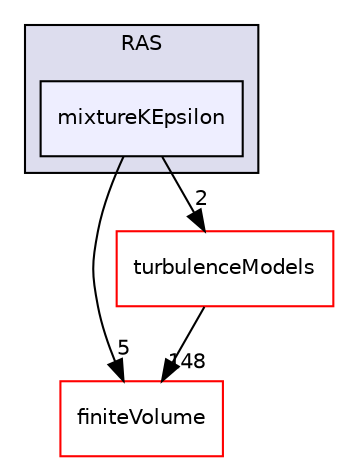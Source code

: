 digraph "src/TurbulenceModels/phaseCompressible/RAS/mixtureKEpsilon" {
  bgcolor=transparent;
  compound=true
  node [ fontsize="10", fontname="Helvetica"];
  edge [ labelfontsize="10", labelfontname="Helvetica"];
  subgraph clusterdir_d56f8f56acacbc657c0273a190dad740 {
    graph [ bgcolor="#ddddee", pencolor="black", label="RAS" fontname="Helvetica", fontsize="10", URL="dir_d56f8f56acacbc657c0273a190dad740.html"]
  dir_31d09d296b35f598d0981fb134f77bb2 [shape=box, label="mixtureKEpsilon", style="filled", fillcolor="#eeeeff", pencolor="black", URL="dir_31d09d296b35f598d0981fb134f77bb2.html"];
  }
  dir_9bd15774b555cf7259a6fa18f99fe99b [shape=box label="finiteVolume" color="red" URL="dir_9bd15774b555cf7259a6fa18f99fe99b.html"];
  dir_a3dc37bcacf99bb6122ed819dac99f09 [shape=box label="turbulenceModels" color="red" URL="dir_a3dc37bcacf99bb6122ed819dac99f09.html"];
  dir_31d09d296b35f598d0981fb134f77bb2->dir_9bd15774b555cf7259a6fa18f99fe99b [headlabel="5", labeldistance=1.5 headhref="dir_003035_000894.html"];
  dir_31d09d296b35f598d0981fb134f77bb2->dir_a3dc37bcacf99bb6122ed819dac99f09 [headlabel="2", labeldistance=1.5 headhref="dir_003035_000753.html"];
  dir_a3dc37bcacf99bb6122ed819dac99f09->dir_9bd15774b555cf7259a6fa18f99fe99b [headlabel="148", labeldistance=1.5 headhref="dir_000753_000894.html"];
}
